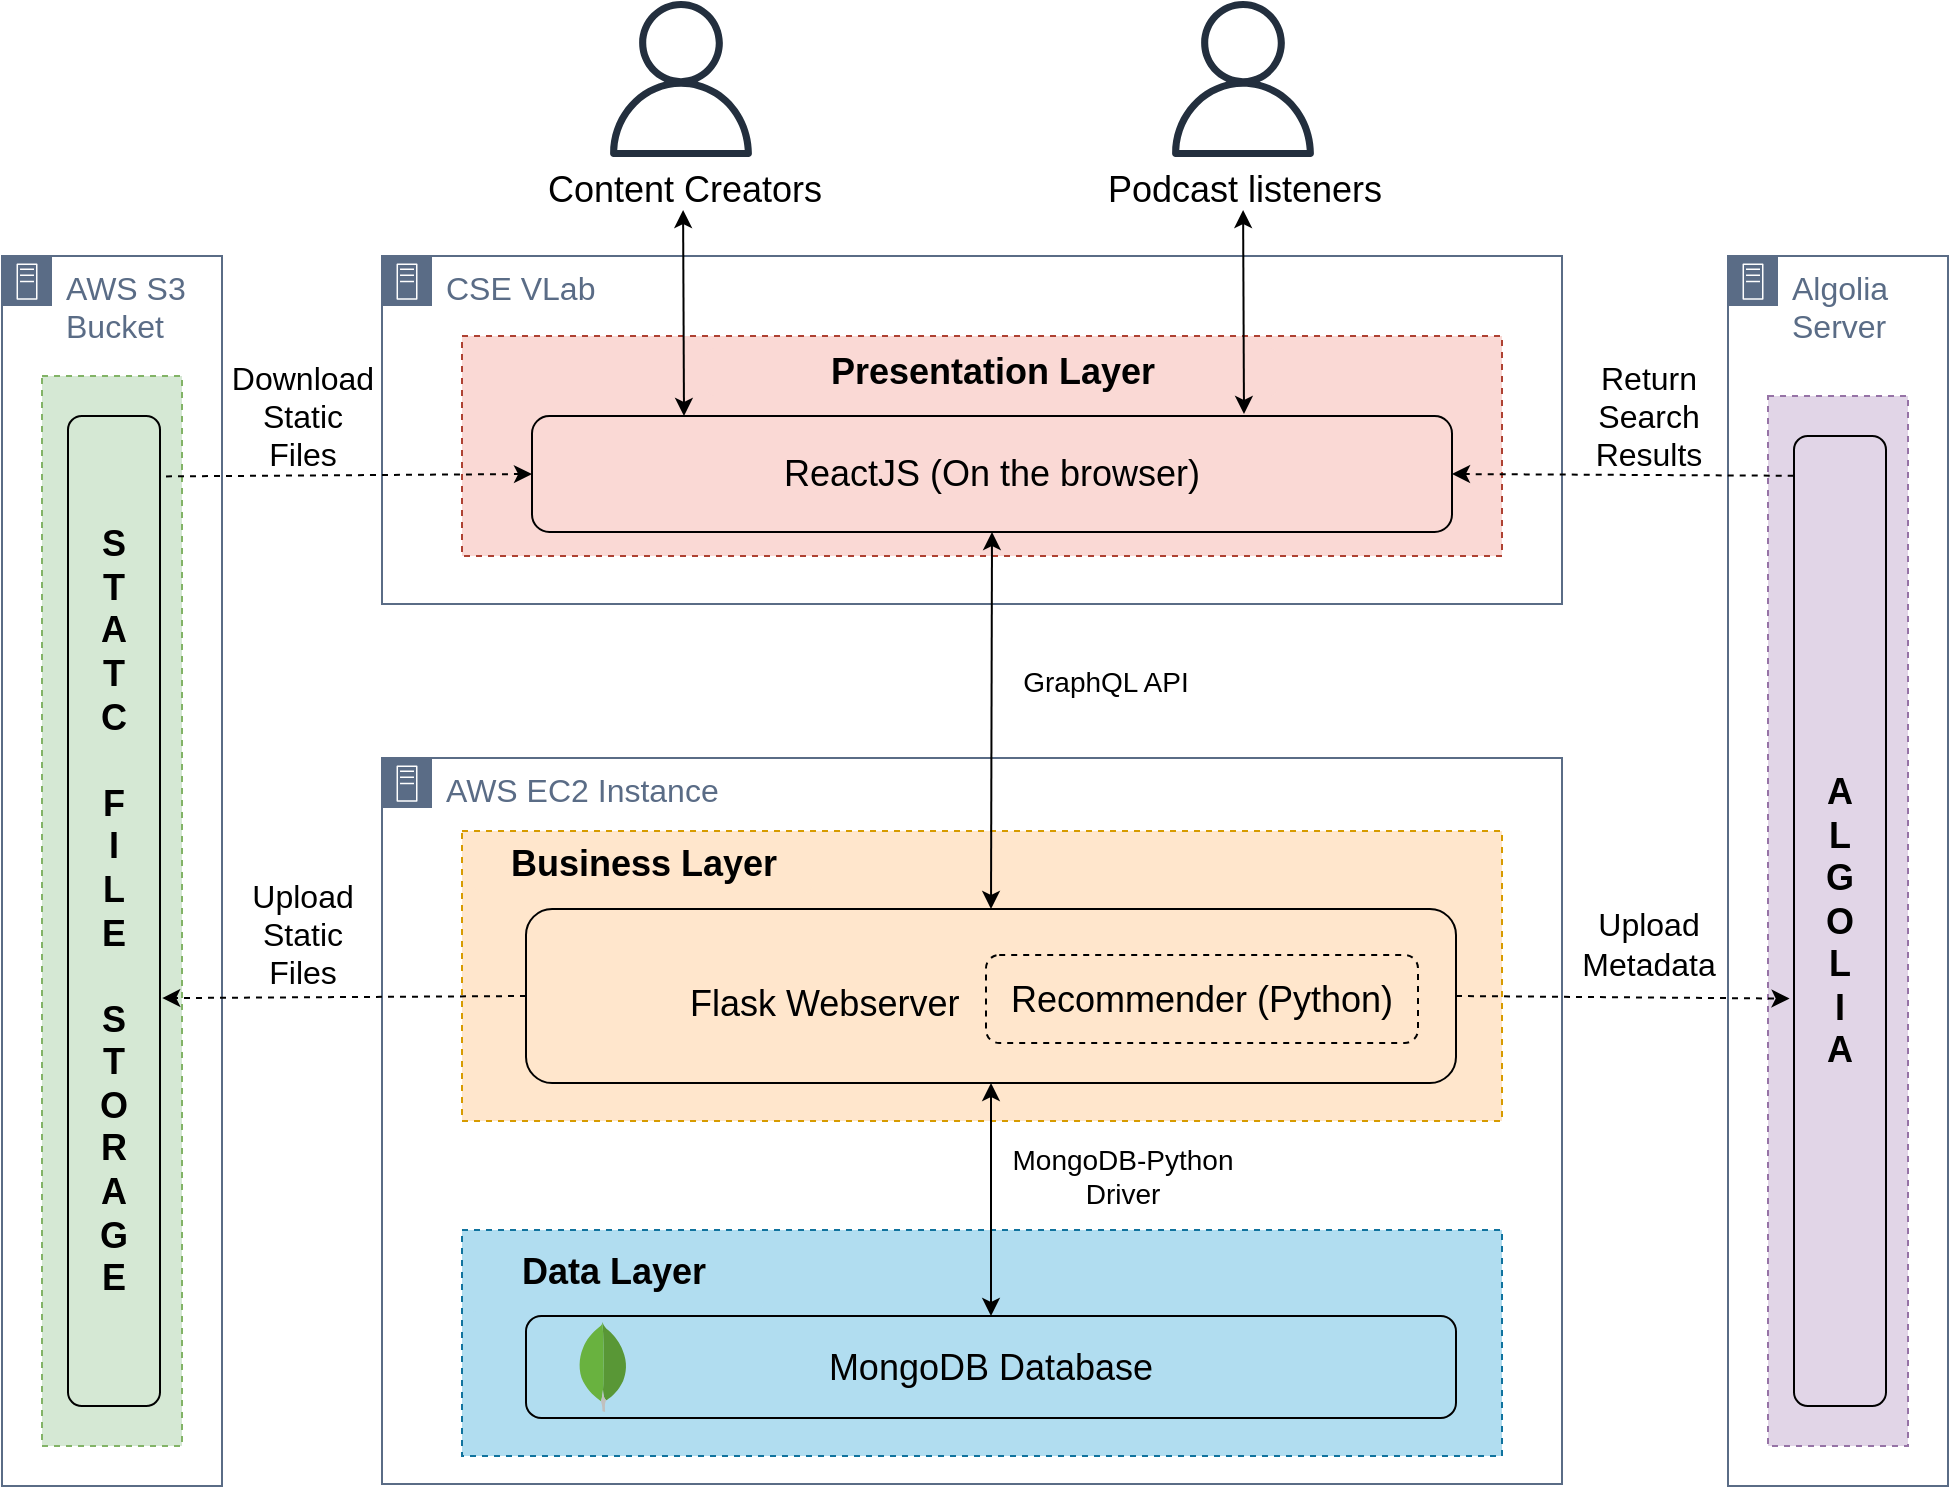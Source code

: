 <mxfile version="11.3.0" type="device" pages="1"><diagram id="IO1a-XRvAB7sUkpjMR64" name="Page-1"><mxGraphModel dx="1408" dy="838" grid="1" gridSize="10" guides="1" tooltips="1" connect="1" arrows="1" fold="1" page="1" pageScale="1" pageWidth="1169" pageHeight="827" math="0" shadow="0"><root><mxCell id="0"/><mxCell id="1" parent="0"/><mxCell id="BMG0jZ-U6SKNwKdfySfS-5" value="&lt;font style=&quot;font-size: 16px&quot;&gt;AWS EC2 Instance&lt;/font&gt;" style="points=[[0,0],[0.25,0],[0.5,0],[0.75,0],[1,0],[1,0.25],[1,0.5],[1,0.75],[1,1],[0.75,1],[0.5,1],[0.25,1],[0,1],[0,0.75],[0,0.5],[0,0.25]];outlineConnect=0;gradientColor=none;html=1;whiteSpace=wrap;fontSize=12;fontStyle=0;shape=mxgraph.aws4.group;grIcon=mxgraph.aws4.group_on_premise;strokeColor=#5A6C86;fillColor=none;verticalAlign=top;align=left;spacingLeft=30;fontColor=#5A6C86;dashed=0;" parent="1" vertex="1"><mxGeometry x="280" y="421" width="590" height="363" as="geometry"/></mxCell><mxCell id="cIC26yuNRsX0rX7SVhkF-15" value="" style="rounded=0;whiteSpace=wrap;html=1;fillColor=#b1ddf0;dashed=1;strokeColor=#10739e;" parent="1" vertex="1"><mxGeometry x="320" y="657" width="520" height="113" as="geometry"/></mxCell><mxCell id="cIC26yuNRsX0rX7SVhkF-34" value="&lt;font style=&quot;font-size: 16px&quot;&gt;CSE VLab&lt;/font&gt;" style="points=[[0,0],[0.25,0],[0.5,0],[0.75,0],[1,0],[1,0.25],[1,0.5],[1,0.75],[1,1],[0.75,1],[0.5,1],[0.25,1],[0,1],[0,0.75],[0,0.5],[0,0.25]];outlineConnect=0;gradientColor=none;html=1;whiteSpace=wrap;fontSize=12;fontStyle=0;shape=mxgraph.aws4.group;grIcon=mxgraph.aws4.group_on_premise;strokeColor=#5A6C86;fillColor=none;verticalAlign=top;align=left;spacingLeft=30;fontColor=#5A6C86;dashed=0;direction=east;" parent="1" vertex="1"><mxGeometry x="280" y="170" width="590" height="174" as="geometry"/></mxCell><mxCell id="cIC26yuNRsX0rX7SVhkF-30" value="" style="rounded=0;whiteSpace=wrap;html=1;fillColor=#fad9d5;dashed=1;strokeColor=#ae4132;" parent="1" vertex="1"><mxGeometry x="320" y="210" width="520" height="110" as="geometry"/></mxCell><mxCell id="cIC26yuNRsX0rX7SVhkF-13" value="" style="rounded=0;whiteSpace=wrap;html=1;fillColor=#ffe6cc;dashed=1;strokeColor=#d79b00;" parent="1" vertex="1"><mxGeometry x="320" y="457.5" width="520" height="145" as="geometry"/></mxCell><mxCell id="cIC26yuNRsX0rX7SVhkF-27" value="" style="endArrow=classic;html=1;startArrow=classic;startFill=1;entryX=0.5;entryY=1;entryDx=0;entryDy=0;exitX=0.5;exitY=0;exitDx=0;exitDy=0;" parent="1" source="MHKTkChnoxCfZj44uHmd-47" target="cIC26yuNRsX0rX7SVhkF-17" edge="1"><mxGeometry width="50" height="50" relative="1" as="geometry"><mxPoint x="523.5" y="850" as="sourcePoint"/><mxPoint x="435" y="577" as="targetPoint"/></mxGeometry></mxCell><mxCell id="cIC26yuNRsX0rX7SVhkF-28" value="&lt;b&gt;&lt;font style=&quot;font-size: 18px&quot;&gt;Business Layer&lt;/font&gt;&lt;/b&gt;" style="rounded=1;whiteSpace=wrap;html=1;fillColor=#ffe6cc;strokeColor=none;" parent="1" vertex="1"><mxGeometry x="325.5" y="458.5" width="170" height="30" as="geometry"/></mxCell><mxCell id="cIC26yuNRsX0rX7SVhkF-33" value="" style="endArrow=classic;startArrow=classic;html=1;entryX=0.5;entryY=1;entryDx=0;entryDy=0;exitX=0.5;exitY=0;exitDx=0;exitDy=0;" parent="1" source="cIC26yuNRsX0rX7SVhkF-17" target="cIC26yuNRsX0rX7SVhkF-12" edge="1"><mxGeometry width="50" height="50" relative="1" as="geometry"><mxPoint x="452" y="531" as="sourcePoint"/><mxPoint x="471" y="460" as="targetPoint"/></mxGeometry></mxCell><mxCell id="BMG0jZ-U6SKNwKdfySfS-3" value="&lt;font style=&quot;font-size: 14px&quot;&gt;MongoDB-Python&lt;br&gt;Driver&lt;/font&gt;" style="text;html=1;align=center;verticalAlign=middle;resizable=0;points=[];autosize=1;" parent="1" vertex="1"><mxGeometry x="585" y="610" width="130" height="40" as="geometry"/></mxCell><mxCell id="cIC26yuNRsX0rX7SVhkF-29" value="&lt;b&gt;&lt;font style=&quot;font-size: 18px&quot;&gt;Presentation Layer&lt;/font&gt;&lt;/b&gt;" style="rounded=1;whiteSpace=wrap;html=1;fillColor=#fad9d5;strokeColor=none;" parent="1" vertex="1"><mxGeometry x="442.5" y="216" width="285" height="24" as="geometry"/></mxCell><mxCell id="cIC26yuNRsX0rX7SVhkF-12" value="&lt;font style=&quot;font-size: 18px&quot;&gt;ReactJS (On the browser)&lt;/font&gt;" style="rounded=1;whiteSpace=wrap;html=1;fillColor=none;" parent="1" vertex="1"><mxGeometry x="355" y="250" width="460" height="58" as="geometry"/></mxCell><mxCell id="cIC26yuNRsX0rX7SVhkF-42" value="" style="endArrow=classic;html=1;startArrow=classic;startFill=1;" parent="1" target="cIC26yuNRsX0rX7SVhkF-41" edge="1"><mxGeometry width="50" height="50" relative="1" as="geometry"><mxPoint x="711" y="249" as="sourcePoint"/><mxPoint x="715" y="118" as="targetPoint"/><Array as="points"/></mxGeometry></mxCell><mxCell id="J_TBknuuHsd0TgBZy-wK-3" value="" style="endArrow=classic;html=1;startArrow=classic;startFill=1;" parent="1" edge="1" target="J_TBknuuHsd0TgBZy-wK-2"><mxGeometry width="50" height="50" relative="1" as="geometry"><mxPoint x="431" y="250" as="sourcePoint"/><mxPoint x="418" y="110" as="targetPoint"/><Array as="points"/></mxGeometry></mxCell><mxCell id="cIC26yuNRsX0rX7SVhkF-20" value="&lt;b&gt;&lt;font style=&quot;font-size: 18px&quot;&gt;Data Layer&lt;/font&gt;&lt;/b&gt;" style="rounded=1;whiteSpace=wrap;html=1;fillColor=#b1ddf0;strokeColor=none;" parent="1" vertex="1"><mxGeometry x="321" y="658" width="150" height="40" as="geometry"/></mxCell><mxCell id="MHKTkChnoxCfZj44uHmd-21" value="" style="group" vertex="1" connectable="0" parent="1"><mxGeometry x="584" y="352" width="176.5" height="61" as="geometry"/></mxCell><mxCell id="cIC26yuNRsX0rX7SVhkF-35" value="&lt;font style=&quot;font-size: 14px&quot;&gt;GraphQL API&lt;/font&gt;" style="rounded=1;whiteSpace=wrap;html=1;fillColor=none;strokeColor=none;direction=south;" parent="MHKTkChnoxCfZj44uHmd-21" vertex="1"><mxGeometry x="8" y="10.5" width="100" height="40" as="geometry"/></mxCell><mxCell id="cIC26yuNRsX0rX7SVhkF-37" value="" style="shape=image;html=1;verticalAlign=top;verticalLabelPosition=bottom;labelBackgroundColor=#ffffff;imageAspect=0;aspect=fixed;image=https://cdn4.iconfinder.com/data/icons/logos-brands-5/24/graphql-128.png;dashed=1;strokeColor=#000000;fillColor=none;" parent="MHKTkChnoxCfZj44uHmd-21" vertex="1"><mxGeometry x="115.5" width="61" height="61" as="geometry"/></mxCell><mxCell id="cIC26yuNRsX0rX7SVhkF-40" value="" style="outlineConnect=0;fontColor=#232F3E;gradientColor=none;fillColor=#232F3E;strokeColor=none;dashed=0;verticalLabelPosition=bottom;verticalAlign=top;align=center;html=1;fontSize=12;fontStyle=0;aspect=fixed;pointerEvents=1;shape=mxgraph.aws4.user;" parent="1" vertex="1"><mxGeometry x="671.5" y="42.5" width="78" height="78" as="geometry"/></mxCell><mxCell id="cIC26yuNRsX0rX7SVhkF-41" value="&lt;font style=&quot;font-size: 18px&quot;&gt;Podcast listeners&lt;/font&gt;" style="text;html=1;align=center;verticalAlign=middle;resizable=0;points=[];autosize=1;" parent="1" vertex="1"><mxGeometry x="635.5" y="127.0" width="150" height="20" as="geometry"/></mxCell><mxCell id="J_TBknuuHsd0TgBZy-wK-1" value="" style="outlineConnect=0;fontColor=#232F3E;gradientColor=none;fillColor=#232F3E;strokeColor=none;dashed=0;verticalLabelPosition=bottom;verticalAlign=top;align=center;html=1;fontSize=12;fontStyle=0;aspect=fixed;pointerEvents=1;shape=mxgraph.aws4.user;" parent="1" vertex="1"><mxGeometry x="390.5" y="42.5" width="78" height="78" as="geometry"/></mxCell><mxCell id="J_TBknuuHsd0TgBZy-wK-2" value="&lt;font style=&quot;font-size: 18px&quot;&gt;Content Creators&lt;/font&gt;" style="text;html=1;align=center;verticalAlign=middle;resizable=0;points=[];autosize=1;direction=south;" parent="1" vertex="1"><mxGeometry x="355.5" y="127.0" width="150" height="20" as="geometry"/></mxCell><mxCell id="MHKTkChnoxCfZj44uHmd-22" value="&lt;font style=&quot;font-size: 16px&quot;&gt;AWS S3 Bucket&lt;/font&gt;" style="points=[[0,0],[0.25,0],[0.5,0],[0.75,0],[1,0],[1,0.25],[1,0.5],[1,0.75],[1,1],[0.75,1],[0.5,1],[0.25,1],[0,1],[0,0.75],[0,0.5],[0,0.25]];outlineConnect=0;gradientColor=none;html=1;whiteSpace=wrap;fontSize=12;fontStyle=0;shape=mxgraph.aws4.group;grIcon=mxgraph.aws4.group_on_premise;strokeColor=#5A6C86;fillColor=none;verticalAlign=top;align=left;spacingLeft=30;fontColor=#5A6C86;dashed=0;" vertex="1" parent="1"><mxGeometry x="90" y="170" width="110" height="615" as="geometry"/></mxCell><mxCell id="MHKTkChnoxCfZj44uHmd-24" value="" style="rounded=0;whiteSpace=wrap;html=1;fillColor=#d5e8d4;dashed=1;strokeColor=#82b366;" vertex="1" parent="1"><mxGeometry x="110" y="230" width="70" height="535" as="geometry"/></mxCell><mxCell id="MHKTkChnoxCfZj44uHmd-30" value="&lt;font style=&quot;font-size: 18px&quot;&gt;&lt;b&gt;S&lt;br&gt;T&lt;br&gt;A&lt;br&gt;T&lt;br&gt;C&lt;br&gt;&lt;br&gt;F&lt;br&gt;I&lt;br&gt;L&lt;br&gt;E&lt;br&gt;&lt;br&gt;S&lt;br&gt;T&lt;br&gt;O&lt;br&gt;R&lt;br&gt;A&lt;br&gt;G&lt;br&gt;E&lt;/b&gt;&lt;br&gt;&lt;/font&gt;" style="rounded=1;whiteSpace=wrap;html=1;fillColor=none;" vertex="1" parent="1"><mxGeometry x="123" y="250" width="46" height="495" as="geometry"/></mxCell><mxCell id="MHKTkChnoxCfZj44uHmd-32" value="" style="endArrow=classic;html=1;exitX=0;exitY=0.5;exitDx=0;exitDy=0;dashed=1;entryX=1.024;entryY=0.588;entryDx=0;entryDy=0;entryPerimeter=0;" edge="1" parent="1" source="cIC26yuNRsX0rX7SVhkF-17" target="MHKTkChnoxCfZj44uHmd-30"><mxGeometry width="50" height="50" relative="1" as="geometry"><mxPoint x="254.5" y="572.5" as="sourcePoint"/><mxPoint x="210" y="560" as="targetPoint"/></mxGeometry></mxCell><mxCell id="MHKTkChnoxCfZj44uHmd-34" value="&lt;span style=&quot;font-size: 16px&quot;&gt;Download&lt;br&gt;Static&lt;br&gt;Files&lt;br&gt;&lt;/span&gt;" style="text;html=1;align=center;verticalAlign=middle;resizable=0;points=[];autosize=1;" vertex="1" parent="1"><mxGeometry x="195" y="225" width="90" height="50" as="geometry"/></mxCell><mxCell id="MHKTkChnoxCfZj44uHmd-35" value="" style="endArrow=classic;html=1;dashed=1;entryX=0;entryY=0.5;entryDx=0;entryDy=0;exitX=1.065;exitY=0.061;exitDx=0;exitDy=0;exitPerimeter=0;" edge="1" parent="1" source="MHKTkChnoxCfZj44uHmd-30" target="cIC26yuNRsX0rX7SVhkF-12"><mxGeometry width="50" height="50" relative="1" as="geometry"><mxPoint x="174.5" y="282.5" as="sourcePoint"/><mxPoint x="164.5" y="293.5" as="targetPoint"/></mxGeometry></mxCell><mxCell id="MHKTkChnoxCfZj44uHmd-40" value="&lt;font style=&quot;font-size: 16px&quot;&gt;Algolia&lt;br&gt;Server&lt;br&gt;&lt;/font&gt;" style="points=[[0,0],[0.25,0],[0.5,0],[0.75,0],[1,0],[1,0.25],[1,0.5],[1,0.75],[1,1],[0.75,1],[0.5,1],[0.25,1],[0,1],[0,0.75],[0,0.5],[0,0.25]];outlineConnect=0;gradientColor=none;html=1;whiteSpace=wrap;fontSize=12;fontStyle=0;shape=mxgraph.aws4.group;grIcon=mxgraph.aws4.group_on_premise;strokeColor=#5A6C86;fillColor=none;verticalAlign=top;align=left;spacingLeft=30;fontColor=#5A6C86;dashed=0;" vertex="1" parent="1"><mxGeometry x="953" y="170" width="110" height="615" as="geometry"/></mxCell><mxCell id="MHKTkChnoxCfZj44uHmd-41" value="" style="rounded=0;whiteSpace=wrap;html=1;fillColor=#e1d5e7;dashed=1;strokeColor=#9673a6;" vertex="1" parent="1"><mxGeometry x="973" y="240" width="70" height="525" as="geometry"/></mxCell><mxCell id="MHKTkChnoxCfZj44uHmd-42" value="&lt;font style=&quot;font-size: 18px&quot;&gt;&lt;b&gt;A&lt;br&gt;L&lt;br&gt;G&lt;br&gt;O&lt;br&gt;L&lt;br&gt;I&lt;br&gt;A&lt;/b&gt;&lt;br&gt;&lt;/font&gt;" style="rounded=1;whiteSpace=wrap;html=1;fillColor=none;" vertex="1" parent="1"><mxGeometry x="986" y="260" width="46" height="485" as="geometry"/></mxCell><mxCell id="MHKTkChnoxCfZj44uHmd-43" value="" style="group" vertex="1" connectable="0" parent="1"><mxGeometry x="352" y="496.5" width="465" height="87" as="geometry"/></mxCell><mxCell id="cIC26yuNRsX0rX7SVhkF-17" value="" style="rounded=1;whiteSpace=wrap;html=1;fillColor=none;" parent="MHKTkChnoxCfZj44uHmd-43" vertex="1"><mxGeometry width="465" height="87" as="geometry"/></mxCell><mxCell id="cIC26yuNRsX0rX7SVhkF-18" value="" style="shape=image;html=1;verticalAlign=top;verticalLabelPosition=bottom;labelBackgroundColor=#ffffff;imageAspect=0;aspect=fixed;image=https://cdn4.iconfinder.com/data/icons/logos-brands-5/24/flask-128.png;dashed=1;fillColor=none;" parent="MHKTkChnoxCfZj44uHmd-43" vertex="1"><mxGeometry x="14.5" y="20" width="50" height="50" as="geometry"/></mxCell><mxCell id="MHKTkChnoxCfZj44uHmd-38" value="&lt;font style=&quot;font-size: 18px&quot;&gt;Recommender (Python)&lt;/font&gt;" style="rounded=1;whiteSpace=wrap;html=1;fillColor=none;dashed=1;" vertex="1" parent="MHKTkChnoxCfZj44uHmd-43"><mxGeometry x="230" y="23" width="216" height="44" as="geometry"/></mxCell><mxCell id="MHKTkChnoxCfZj44uHmd-39" value="&lt;font style=&quot;font-size: 18px&quot;&gt;Flask Webserver&lt;/font&gt;" style="text;html=1;" vertex="1" parent="MHKTkChnoxCfZj44uHmd-43"><mxGeometry x="80" y="30" width="160" height="30" as="geometry"/></mxCell><mxCell id="MHKTkChnoxCfZj44uHmd-47" value="&lt;span style=&quot;font-size: 18px&quot;&gt;&lt;span style=&quot;white-space: normal&quot;&gt;MongoDB&amp;nbsp;&lt;/span&gt;&lt;span style=&quot;white-space: normal&quot;&gt;Database&lt;/span&gt;&lt;/span&gt;" style="rounded=1;whiteSpace=wrap;html=1;fillColor=none;" vertex="1" parent="1"><mxGeometry x="352" y="700" width="465" height="51" as="geometry"/></mxCell><mxCell id="cIC26yuNRsX0rX7SVhkF-38" value="" style="dashed=0;outlineConnect=0;html=1;align=center;labelPosition=center;verticalLabelPosition=bottom;verticalAlign=top;shape=mxgraph.weblogos.mongodb;strokeColor=#000000;fillColor=none;" parent="1" vertex="1"><mxGeometry x="378" y="703" width="25" height="45" as="geometry"/></mxCell><mxCell id="MHKTkChnoxCfZj44uHmd-51" value="" style="endArrow=classic;html=1;exitX=1;exitY=0.5;exitDx=0;exitDy=0;dashed=1;entryX=-0.048;entryY=0.58;entryDx=0;entryDy=0;entryPerimeter=0;" edge="1" parent="1" source="cIC26yuNRsX0rX7SVhkF-17" target="MHKTkChnoxCfZj44uHmd-42"><mxGeometry width="50" height="50" relative="1" as="geometry"><mxPoint x="362" y="550" as="sourcePoint"/><mxPoint x="996" y="542" as="targetPoint"/></mxGeometry></mxCell><mxCell id="MHKTkChnoxCfZj44uHmd-52" value="" style="endArrow=classic;html=1;dashed=1;entryX=1;entryY=0.5;entryDx=0;entryDy=0;exitX=-0.003;exitY=0.041;exitDx=0;exitDy=0;exitPerimeter=0;" edge="1" parent="1" source="MHKTkChnoxCfZj44uHmd-42" target="cIC26yuNRsX0rX7SVhkF-12"><mxGeometry width="50" height="50" relative="1" as="geometry"><mxPoint x="988" y="279" as="sourcePoint"/><mxPoint x="1053.5" y="74" as="targetPoint"/></mxGeometry></mxCell><mxCell id="MHKTkChnoxCfZj44uHmd-54" value="&lt;span style=&quot;font-size: 16px&quot;&gt;Upload&lt;br&gt;Static&lt;br&gt;Files&lt;br&gt;&lt;/span&gt;" style="text;html=1;align=center;verticalAlign=middle;resizable=0;points=[];autosize=1;" vertex="1" parent="1"><mxGeometry x="205" y="483.5" width="70" height="50" as="geometry"/></mxCell><mxCell id="MHKTkChnoxCfZj44uHmd-55" value="&lt;span style=&quot;font-size: 16px&quot;&gt;Return&lt;br&gt;Search&lt;br&gt;Results&lt;br&gt;&lt;/span&gt;" style="text;html=1;align=center;verticalAlign=middle;resizable=0;points=[];autosize=1;" vertex="1" parent="1"><mxGeometry x="878" y="225" width="70" height="50" as="geometry"/></mxCell><mxCell id="MHKTkChnoxCfZj44uHmd-57" value="&lt;span style=&quot;font-size: 16px&quot;&gt;Upload&lt;br&gt;Metadata&lt;br&gt;&lt;/span&gt;" style="text;html=1;align=center;verticalAlign=middle;resizable=0;points=[];autosize=1;" vertex="1" parent="1"><mxGeometry x="872.5" y="493.5" width="80" height="40" as="geometry"/></mxCell><mxCell id="cIC26yuNRsX0rX7SVhkF-3" value="" style="shape=image;html=1;verticalAlign=top;verticalLabelPosition=bottom;labelBackgroundColor=#ffffff;imageAspect=0;aspect=fixed;image=https://cdn4.iconfinder.com/data/icons/logos-3/600/React.js_logo-128.png" parent="1" vertex="1"><mxGeometry x="367" y="254.5" width="49" height="49" as="geometry"/></mxCell></root></mxGraphModel></diagram></mxfile>